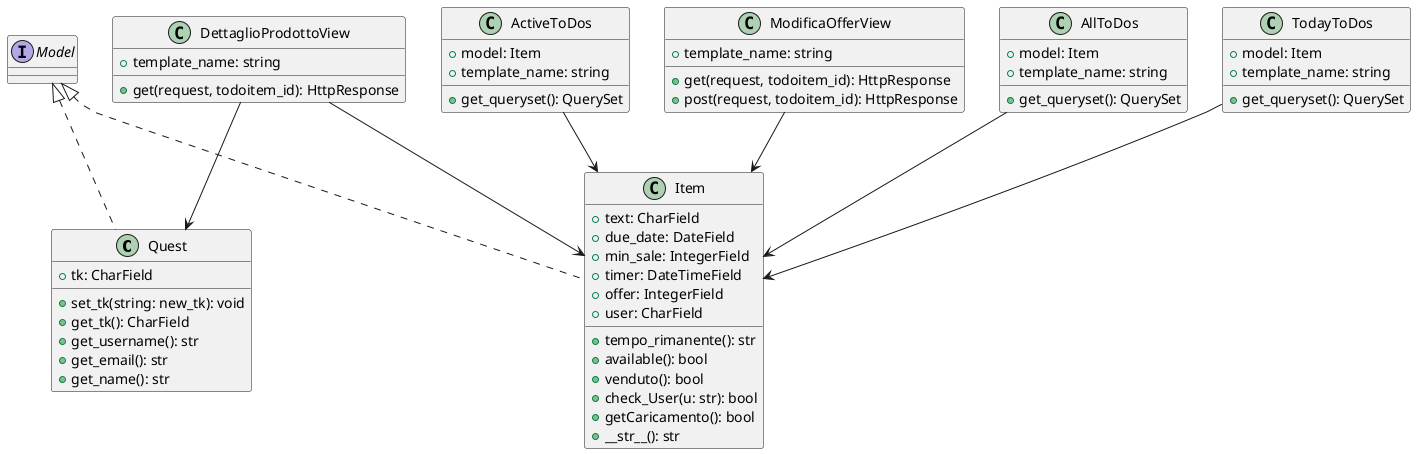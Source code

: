 @startuml

class Quest implements Model {
  + tk: CharField
	
  + set_tk(string: new_tk): void
	+ get_tk(): CharField
  + get_username(): str
  + get_email(): str
  + get_name(): str
}

class Item implements Model{
  + text: CharField
  + due_date: DateField
  + min_sale: IntegerField
  + timer: DateTimeField
  + offer: IntegerField
  + user: CharField
  + tempo_rimanente(): str
  + available(): bool
  + venduto(): bool
  + check_User(u: str): bool
  + getCaricamento(): bool
  + __str__(): str
}

class AllToDos {
  + model: Item
  + template_name: string
  + get_queryset(): QuerySet
}

class TodayToDos {
  + model: Item
  + template_name: string
  + get_queryset(): QuerySet
}

class ActiveToDos {
  + model: Item
  + template_name: string
  + get_queryset(): QuerySet
}

class ModificaOfferView {
  + template_name: string
  + get(request, todoitem_id): HttpResponse
  + post(request, todoitem_id): HttpResponse
}

class DettaglioProdottoView {
  + template_name: string
  + get(request, todoitem_id): HttpResponse
}

AllToDos --> Item
TodayToDos --> Item
ActiveToDos --> Item
ModificaOfferView --> Item
DettaglioProdottoView --> Item
DettaglioProdottoView --> Quest

@enduml